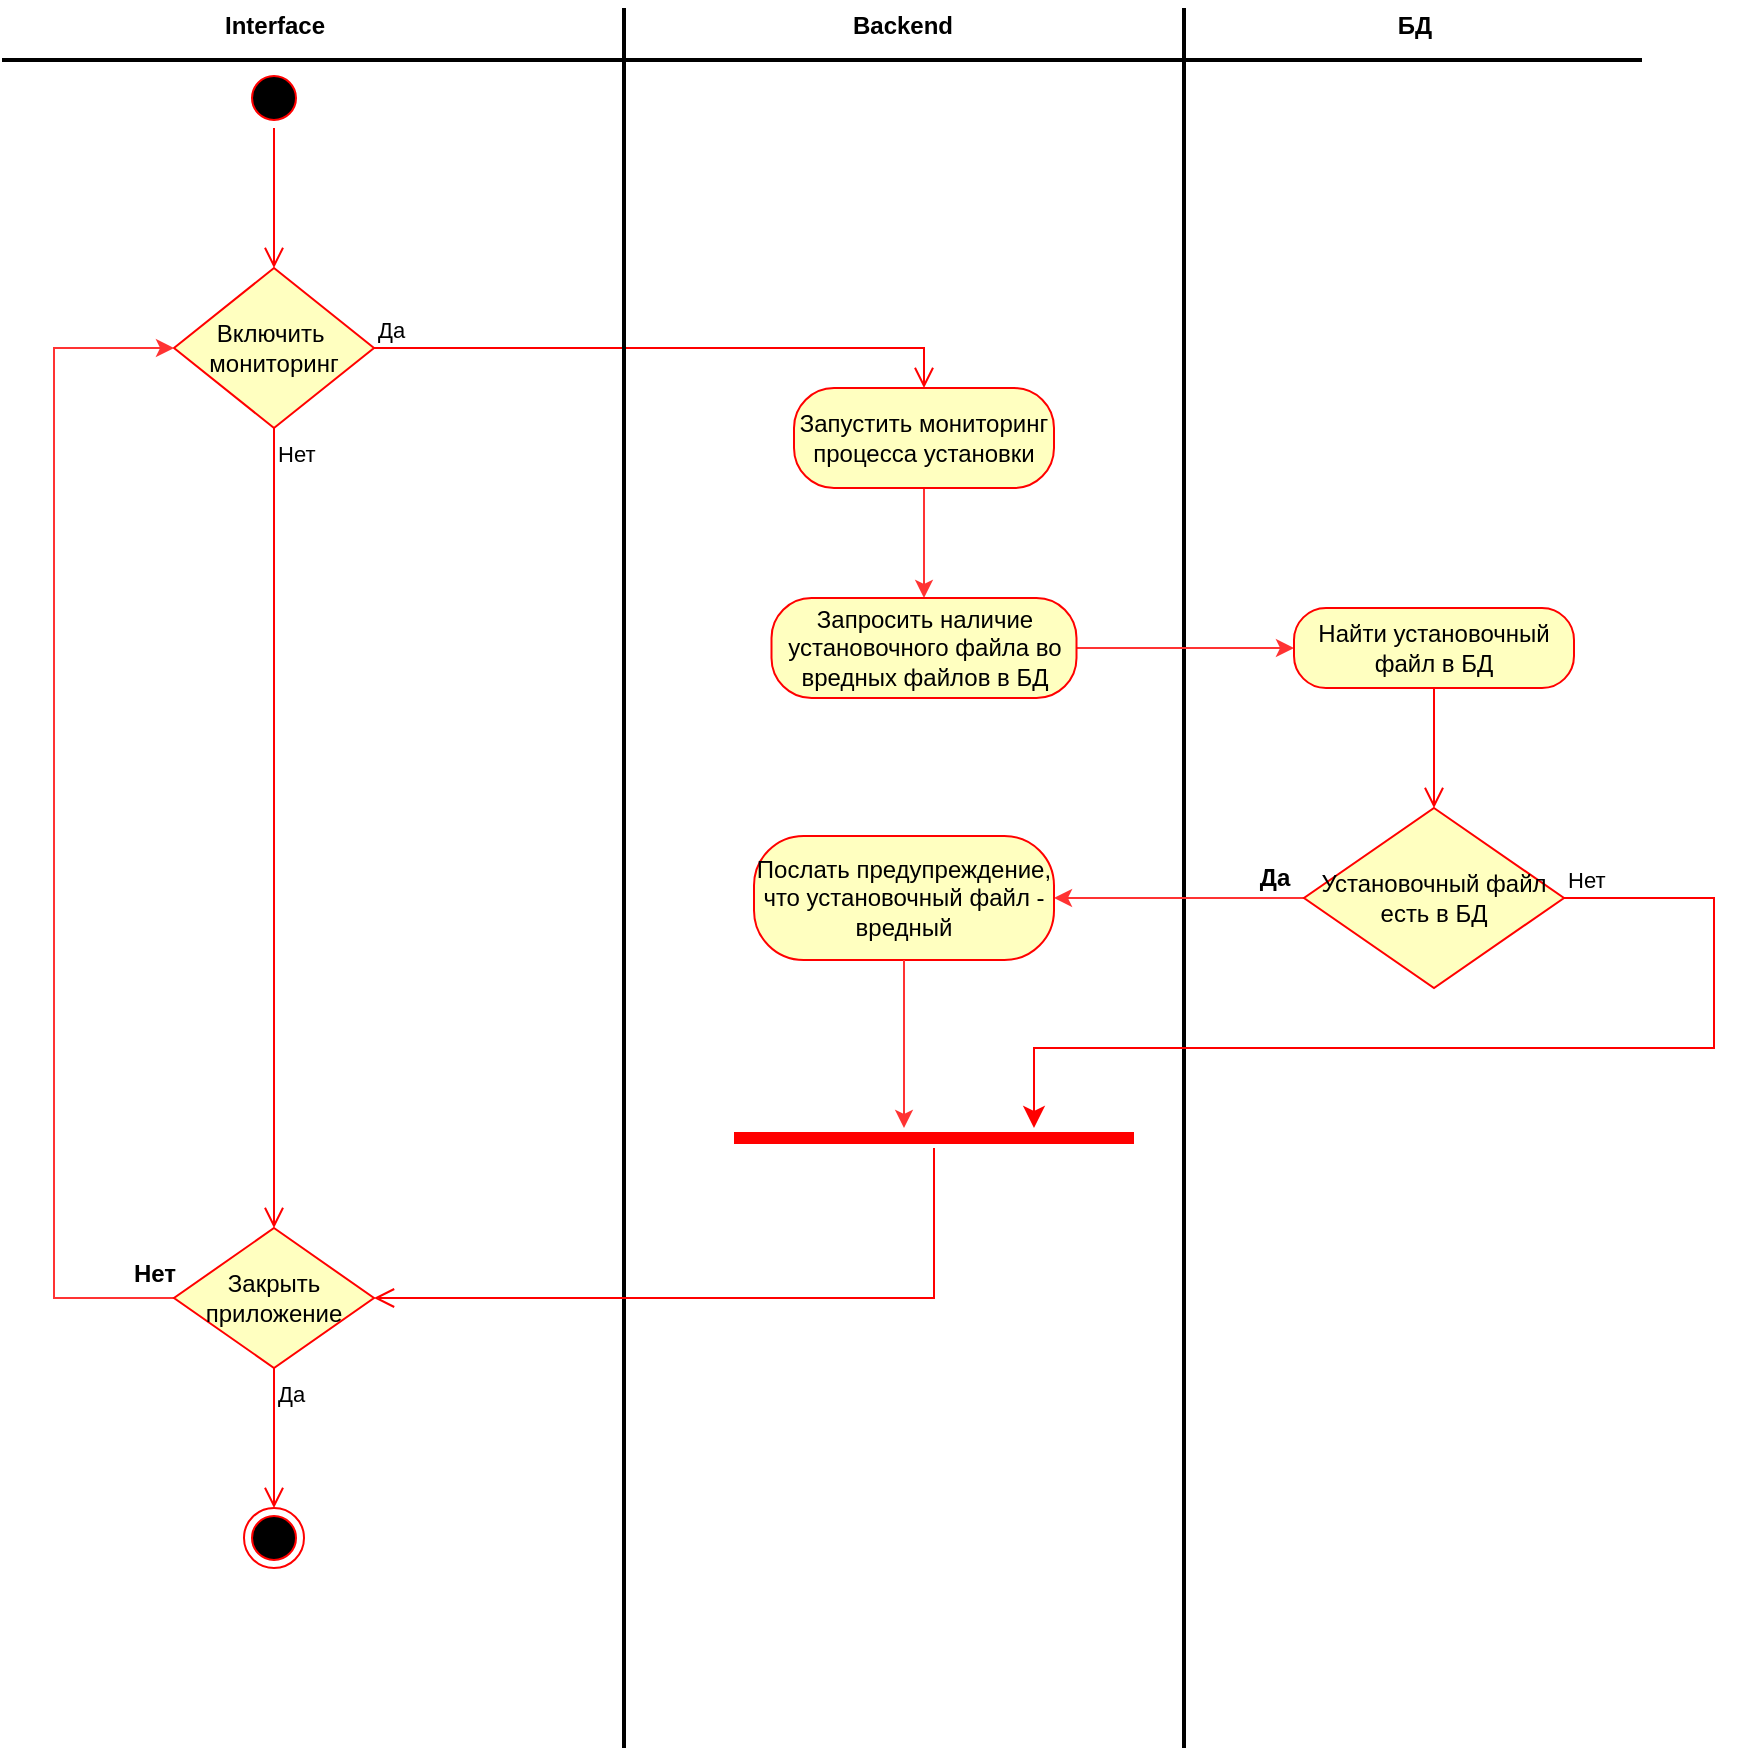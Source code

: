 <mxfile version="22.1.18" type="github">
  <diagram name="Страница — 1" id="zZxuagXr1QOxJkHgOxPu">
    <mxGraphModel dx="1735" dy="2047" grid="1" gridSize="10" guides="1" tooltips="1" connect="1" arrows="1" fold="1" page="1" pageScale="1" pageWidth="827" pageHeight="1169" math="0" shadow="0">
      <root>
        <mxCell id="0" />
        <mxCell id="1" parent="0" />
        <mxCell id="lWR6VA-dg_Dr6KkRDyof-1" value="" style="ellipse;html=1;shape=startState;fillColor=#000000;strokeColor=#ff0000;" vertex="1" parent="1">
          <mxGeometry x="125" y="-1130" width="30" height="30" as="geometry" />
        </mxCell>
        <mxCell id="lWR6VA-dg_Dr6KkRDyof-2" value="" style="edgeStyle=orthogonalEdgeStyle;html=1;verticalAlign=bottom;endArrow=open;endSize=8;strokeColor=#ff0000;rounded=0;entryX=0.5;entryY=0;entryDx=0;entryDy=0;" edge="1" source="lWR6VA-dg_Dr6KkRDyof-1" parent="1" target="lWR6VA-dg_Dr6KkRDyof-6">
          <mxGeometry relative="1" as="geometry">
            <mxPoint x="145" y="-1030" as="targetPoint" />
            <Array as="points">
              <mxPoint x="140" y="-1040" />
              <mxPoint x="140" y="-1040" />
            </Array>
          </mxGeometry>
        </mxCell>
        <mxCell id="lWR6VA-dg_Dr6KkRDyof-6" value="Включить&amp;nbsp;&lt;br&gt;мониторинг" style="rhombus;whiteSpace=wrap;html=1;fontColor=#000000;fillColor=#ffffc0;strokeColor=#ff0000;" vertex="1" parent="1">
          <mxGeometry x="90" y="-1030" width="100" height="80" as="geometry" />
        </mxCell>
        <mxCell id="lWR6VA-dg_Dr6KkRDyof-7" value="Да" style="edgeStyle=orthogonalEdgeStyle;html=1;align=left;verticalAlign=bottom;endArrow=open;endSize=8;strokeColor=#ff0000;rounded=0;" edge="1" source="lWR6VA-dg_Dr6KkRDyof-6" parent="1" target="lWR6VA-dg_Dr6KkRDyof-22">
          <mxGeometry x="-1" relative="1" as="geometry">
            <mxPoint x="460" y="-950" as="targetPoint" />
            <Array as="points">
              <mxPoint x="260" y="-990" />
              <mxPoint x="260" y="-990" />
            </Array>
          </mxGeometry>
        </mxCell>
        <mxCell id="lWR6VA-dg_Dr6KkRDyof-8" value="Нет" style="edgeStyle=orthogonalEdgeStyle;html=1;align=left;verticalAlign=top;endArrow=open;endSize=8;strokeColor=#ff0000;rounded=0;entryX=0.5;entryY=0;entryDx=0;entryDy=0;" edge="1" source="lWR6VA-dg_Dr6KkRDyof-6" parent="1" target="lWR6VA-dg_Dr6KkRDyof-13">
          <mxGeometry x="-1" relative="1" as="geometry">
            <mxPoint x="140" y="-930" as="targetPoint" />
          </mxGeometry>
        </mxCell>
        <mxCell id="lWR6VA-dg_Dr6KkRDyof-9" value="" style="line;strokeWidth=2;fillColor=none;align=left;verticalAlign=middle;spacingTop=-1;spacingLeft=3;spacingRight=3;rotatable=0;labelPosition=right;points=[];portConstraint=eastwest;strokeColor=inherit;" vertex="1" parent="1">
          <mxGeometry x="4" y="-1138" width="820" height="8" as="geometry" />
        </mxCell>
        <mxCell id="lWR6VA-dg_Dr6KkRDyof-10" value="" style="line;strokeWidth=2;fillColor=none;align=left;verticalAlign=middle;spacingTop=-1;spacingLeft=3;spacingRight=3;rotatable=0;labelPosition=right;points=[];portConstraint=eastwest;strokeColor=inherit;direction=south;" vertex="1" parent="1">
          <mxGeometry x="310" y="-1160" width="10" height="870" as="geometry" />
        </mxCell>
        <mxCell id="lWR6VA-dg_Dr6KkRDyof-11" value="" style="line;strokeWidth=2;fillColor=none;align=left;verticalAlign=middle;spacingTop=-1;spacingLeft=3;spacingRight=3;rotatable=0;labelPosition=right;points=[];portConstraint=eastwest;strokeColor=inherit;direction=south;" vertex="1" parent="1">
          <mxGeometry x="590" y="-1160" width="10" height="870" as="geometry" />
        </mxCell>
        <mxCell id="lWR6VA-dg_Dr6KkRDyof-16" style="edgeStyle=orthogonalEdgeStyle;rounded=0;orthogonalLoop=1;jettySize=auto;html=1;exitX=0;exitY=0.5;exitDx=0;exitDy=0;entryX=0;entryY=0.5;entryDx=0;entryDy=0;fontColor=#FF3333;strokeColor=#FF3333;" edge="1" parent="1" source="lWR6VA-dg_Dr6KkRDyof-13" target="lWR6VA-dg_Dr6KkRDyof-6">
          <mxGeometry relative="1" as="geometry">
            <mxPoint x="40" y="-990" as="targetPoint" />
            <Array as="points">
              <mxPoint x="30" y="-515" />
              <mxPoint x="30" y="-990" />
            </Array>
          </mxGeometry>
        </mxCell>
        <mxCell id="lWR6VA-dg_Dr6KkRDyof-13" value="Закрыть приложение" style="rhombus;whiteSpace=wrap;html=1;fontColor=#000000;fillColor=#ffffc0;strokeColor=#ff0000;" vertex="1" parent="1">
          <mxGeometry x="90" y="-550" width="100" height="70" as="geometry" />
        </mxCell>
        <mxCell id="lWR6VA-dg_Dr6KkRDyof-15" value="Да" style="edgeStyle=orthogonalEdgeStyle;html=1;align=left;verticalAlign=top;endArrow=open;endSize=8;strokeColor=#ff0000;rounded=0;" edge="1" source="lWR6VA-dg_Dr6KkRDyof-13" parent="1" target="lWR6VA-dg_Dr6KkRDyof-21">
          <mxGeometry x="-1" relative="1" as="geometry">
            <mxPoint x="140" y="-510" as="targetPoint" />
            <mxPoint as="offset" />
          </mxGeometry>
        </mxCell>
        <mxCell id="lWR6VA-dg_Dr6KkRDyof-17" value="Нет" style="text;align=center;fontStyle=1;verticalAlign=middle;spacingLeft=3;spacingRight=3;strokeColor=none;rotatable=0;points=[[0,0.5],[1,0.5]];portConstraint=eastwest;html=1;" vertex="1" parent="1">
          <mxGeometry x="40" y="-540" width="80" height="26" as="geometry" />
        </mxCell>
        <mxCell id="lWR6VA-dg_Dr6KkRDyof-18" value="Backend" style="text;align=center;fontStyle=1;verticalAlign=middle;spacingLeft=3;spacingRight=3;strokeColor=none;rotatable=0;points=[[0,0.5],[1,0.5]];portConstraint=eastwest;html=1;" vertex="1" parent="1">
          <mxGeometry x="414" y="-1164" width="80" height="26" as="geometry" />
        </mxCell>
        <mxCell id="lWR6VA-dg_Dr6KkRDyof-19" value="Interface" style="text;align=center;fontStyle=1;verticalAlign=middle;spacingLeft=3;spacingRight=3;strokeColor=none;rotatable=0;points=[[0,0.5],[1,0.5]];portConstraint=eastwest;html=1;" vertex="1" parent="1">
          <mxGeometry x="100" y="-1164" width="80" height="26" as="geometry" />
        </mxCell>
        <mxCell id="lWR6VA-dg_Dr6KkRDyof-20" value="БД" style="text;align=center;fontStyle=1;verticalAlign=middle;spacingLeft=3;spacingRight=3;strokeColor=none;rotatable=0;points=[[0,0.5],[1,0.5]];portConstraint=eastwest;html=1;" vertex="1" parent="1">
          <mxGeometry x="670" y="-1164" width="80" height="26" as="geometry" />
        </mxCell>
        <mxCell id="lWR6VA-dg_Dr6KkRDyof-21" value="" style="ellipse;html=1;shape=endState;fillColor=#000000;strokeColor=#ff0000;" vertex="1" parent="1">
          <mxGeometry x="125" y="-410" width="30" height="30" as="geometry" />
        </mxCell>
        <mxCell id="lWR6VA-dg_Dr6KkRDyof-25" style="edgeStyle=orthogonalEdgeStyle;rounded=0;orthogonalLoop=1;jettySize=auto;html=1;exitX=0.5;exitY=1;exitDx=0;exitDy=0;entryX=0.5;entryY=0;entryDx=0;entryDy=0;strokeColor=#FF3333;" edge="1" parent="1" source="lWR6VA-dg_Dr6KkRDyof-22" target="lWR6VA-dg_Dr6KkRDyof-23">
          <mxGeometry relative="1" as="geometry" />
        </mxCell>
        <mxCell id="lWR6VA-dg_Dr6KkRDyof-22" value="Запустить мониторинг процесса установки" style="rounded=1;whiteSpace=wrap;html=1;arcSize=40;fontColor=#000000;fillColor=#ffffc0;strokeColor=#ff0000;" vertex="1" parent="1">
          <mxGeometry x="400" y="-970" width="130" height="50" as="geometry" />
        </mxCell>
        <mxCell id="lWR6VA-dg_Dr6KkRDyof-28" style="edgeStyle=orthogonalEdgeStyle;rounded=0;orthogonalLoop=1;jettySize=auto;html=1;exitX=1;exitY=0.5;exitDx=0;exitDy=0;entryX=0;entryY=0.5;entryDx=0;entryDy=0;strokeColor=#FF3333;" edge="1" parent="1" source="lWR6VA-dg_Dr6KkRDyof-23" target="lWR6VA-dg_Dr6KkRDyof-26">
          <mxGeometry relative="1" as="geometry" />
        </mxCell>
        <mxCell id="lWR6VA-dg_Dr6KkRDyof-23" value="Запросить наличие установочного файла во вредных файлов в БД" style="rounded=1;whiteSpace=wrap;html=1;arcSize=40;fontColor=#000000;fillColor=#ffffc0;strokeColor=#ff0000;" vertex="1" parent="1">
          <mxGeometry x="388.75" y="-865" width="152.5" height="50" as="geometry" />
        </mxCell>
        <mxCell id="lWR6VA-dg_Dr6KkRDyof-26" value="Найти установочный файл в БД" style="rounded=1;whiteSpace=wrap;html=1;arcSize=40;fontColor=#000000;fillColor=#ffffc0;strokeColor=#ff0000;" vertex="1" parent="1">
          <mxGeometry x="650" y="-860" width="140" height="40" as="geometry" />
        </mxCell>
        <mxCell id="lWR6VA-dg_Dr6KkRDyof-27" value="" style="edgeStyle=orthogonalEdgeStyle;html=1;verticalAlign=bottom;endArrow=open;endSize=8;strokeColor=#ff0000;rounded=0;" edge="1" source="lWR6VA-dg_Dr6KkRDyof-26" parent="1">
          <mxGeometry relative="1" as="geometry">
            <mxPoint x="720" y="-760" as="targetPoint" />
          </mxGeometry>
        </mxCell>
        <mxCell id="lWR6VA-dg_Dr6KkRDyof-33" style="edgeStyle=orthogonalEdgeStyle;rounded=0;orthogonalLoop=1;jettySize=auto;html=1;exitX=0;exitY=0.5;exitDx=0;exitDy=0;strokeColor=#FF3333;" edge="1" parent="1" source="lWR6VA-dg_Dr6KkRDyof-29">
          <mxGeometry relative="1" as="geometry">
            <mxPoint x="530" y="-715" as="targetPoint" />
          </mxGeometry>
        </mxCell>
        <mxCell id="lWR6VA-dg_Dr6KkRDyof-29" value="Установочный файл есть в БД" style="rhombus;whiteSpace=wrap;html=1;fontColor=#000000;fillColor=#ffffc0;strokeColor=#ff0000;" vertex="1" parent="1">
          <mxGeometry x="655" y="-760" width="130" height="90" as="geometry" />
        </mxCell>
        <mxCell id="lWR6VA-dg_Dr6KkRDyof-30" value="Нет" style="edgeStyle=orthogonalEdgeStyle;html=1;align=left;verticalAlign=bottom;endArrow=classic;endSize=8;strokeColor=#ff0000;rounded=0;endFill=1;" edge="1" source="lWR6VA-dg_Dr6KkRDyof-29" parent="1">
          <mxGeometry x="-1" relative="1" as="geometry">
            <mxPoint x="520" y="-600" as="targetPoint" />
            <Array as="points">
              <mxPoint x="860" y="-715" />
              <mxPoint x="860" y="-640" />
              <mxPoint x="520" y="-640" />
            </Array>
          </mxGeometry>
        </mxCell>
        <mxCell id="lWR6VA-dg_Dr6KkRDyof-35" value="Да" style="text;align=center;fontStyle=1;verticalAlign=middle;spacingLeft=3;spacingRight=3;strokeColor=none;rotatable=0;points=[[0,0.5],[1,0.5]];portConstraint=eastwest;html=1;" vertex="1" parent="1">
          <mxGeometry x="600" y="-738" width="80" height="26" as="geometry" />
        </mxCell>
        <mxCell id="lWR6VA-dg_Dr6KkRDyof-36" value="Послать предупреждение, что установочный файл - вредный" style="rounded=1;whiteSpace=wrap;html=1;arcSize=40;fontColor=#000000;fillColor=#ffffc0;strokeColor=#ff0000;" vertex="1" parent="1">
          <mxGeometry x="380" y="-746" width="150" height="62" as="geometry" />
        </mxCell>
        <mxCell id="lWR6VA-dg_Dr6KkRDyof-38" value="" style="shape=line;html=1;strokeWidth=6;strokeColor=#ff0000;" vertex="1" parent="1">
          <mxGeometry x="370" y="-600" width="200" height="10" as="geometry" />
        </mxCell>
        <mxCell id="lWR6VA-dg_Dr6KkRDyof-39" value="" style="edgeStyle=orthogonalEdgeStyle;html=1;verticalAlign=bottom;endArrow=open;endSize=8;strokeColor=#ff0000;rounded=0;entryX=1;entryY=0.5;entryDx=0;entryDy=0;" edge="1" source="lWR6VA-dg_Dr6KkRDyof-38" parent="1" target="lWR6VA-dg_Dr6KkRDyof-13">
          <mxGeometry relative="1" as="geometry">
            <mxPoint x="370" y="-500" as="targetPoint" />
            <Array as="points">
              <mxPoint x="470" y="-515" />
            </Array>
          </mxGeometry>
        </mxCell>
        <mxCell id="lWR6VA-dg_Dr6KkRDyof-40" style="edgeStyle=orthogonalEdgeStyle;rounded=0;orthogonalLoop=1;jettySize=auto;html=1;exitX=0.5;exitY=1;exitDx=0;exitDy=0;strokeColor=#FF3333;" edge="1" parent="1" source="lWR6VA-dg_Dr6KkRDyof-36">
          <mxGeometry relative="1" as="geometry">
            <mxPoint x="455" y="-600" as="targetPoint" />
          </mxGeometry>
        </mxCell>
      </root>
    </mxGraphModel>
  </diagram>
</mxfile>
